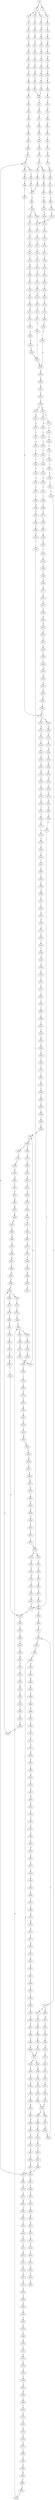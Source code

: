 strict digraph  {
	S0 -> S1 [ label = A ];
	S0 -> S2 [ label = C ];
	S1 -> S3 [ label = G ];
	S1 -> S4 [ label = T ];
	S1 -> S5 [ label = C ];
	S2 -> S6 [ label = G ];
	S3 -> S7 [ label = T ];
	S4 -> S8 [ label = T ];
	S5 -> S9 [ label = T ];
	S6 -> S10 [ label = T ];
	S7 -> S11 [ label = G ];
	S8 -> S12 [ label = G ];
	S9 -> S13 [ label = G ];
	S10 -> S14 [ label = C ];
	S11 -> S15 [ label = T ];
	S12 -> S16 [ label = A ];
	S13 -> S17 [ label = G ];
	S14 -> S18 [ label = G ];
	S15 -> S19 [ label = C ];
	S16 -> S20 [ label = A ];
	S17 -> S21 [ label = A ];
	S18 -> S22 [ label = A ];
	S19 -> S23 [ label = C ];
	S20 -> S24 [ label = C ];
	S21 -> S25 [ label = C ];
	S22 -> S26 [ label = C ];
	S23 -> S27 [ label = T ];
	S24 -> S28 [ label = C ];
	S25 -> S29 [ label = C ];
	S26 -> S30 [ label = G ];
	S27 -> S31 [ label = G ];
	S28 -> S32 [ label = C ];
	S29 -> S33 [ label = C ];
	S30 -> S34 [ label = C ];
	S31 -> S35 [ label = G ];
	S32 -> S36 [ label = G ];
	S33 -> S37 [ label = G ];
	S34 -> S38 [ label = G ];
	S35 -> S39 [ label = C ];
	S36 -> S40 [ label = T ];
	S37 -> S41 [ label = T ];
	S38 -> S42 [ label = C ];
	S39 -> S43 [ label = C ];
	S40 -> S44 [ label = C ];
	S41 -> S45 [ label = C ];
	S42 -> S46 [ label = C ];
	S43 -> S47 [ label = T ];
	S44 -> S48 [ label = T ];
	S45 -> S48 [ label = T ];
	S46 -> S49 [ label = T ];
	S47 -> S50 [ label = G ];
	S48 -> S51 [ label = C ];
	S49 -> S52 [ label = C ];
	S50 -> S53 [ label = G ];
	S51 -> S54 [ label = G ];
	S52 -> S55 [ label = G ];
	S53 -> S56 [ label = G ];
	S54 -> S57 [ label = G ];
	S55 -> S58 [ label = G ];
	S56 -> S59 [ label = T ];
	S57 -> S60 [ label = C ];
	S58 -> S61 [ label = G ];
	S59 -> S62 [ label = C ];
	S60 -> S63 [ label = A ];
	S61 -> S64 [ label = C ];
	S62 -> S65 [ label = C ];
	S63 -> S66 [ label = C ];
	S64 -> S67 [ label = T ];
	S65 -> S68 [ label = C ];
	S66 -> S69 [ label = C ];
	S67 -> S70 [ label = C ];
	S68 -> S71 [ label = G ];
	S69 -> S72 [ label = G ];
	S70 -> S73 [ label = A ];
	S71 -> S74 [ label = A ];
	S72 -> S75 [ label = A ];
	S73 -> S76 [ label = C ];
	S74 -> S77 [ label = G ];
	S74 -> S78 [ label = A ];
	S75 -> S79 [ label = G ];
	S75 -> S80 [ label = A ];
	S76 -> S81 [ label = G ];
	S77 -> S82 [ label = T ];
	S78 -> S83 [ label = G ];
	S79 -> S84 [ label = T ];
	S80 -> S85 [ label = T ];
	S81 -> S86 [ label = T ];
	S82 -> S87 [ label = C ];
	S83 -> S88 [ label = T ];
	S84 -> S89 [ label = C ];
	S85 -> S90 [ label = G ];
	S86 -> S91 [ label = C ];
	S87 -> S92 [ label = C ];
	S88 -> S93 [ label = C ];
	S89 -> S92 [ label = C ];
	S90 -> S94 [ label = T ];
	S91 -> S95 [ label = C ];
	S92 -> S96 [ label = A ];
	S93 -> S97 [ label = G ];
	S94 -> S98 [ label = A ];
	S95 -> S99 [ label = A ];
	S96 -> S100 [ label = G ];
	S97 -> S101 [ label = C ];
	S97 -> S102 [ label = A ];
	S98 -> S103 [ label = G ];
	S99 -> S104 [ label = G ];
	S100 -> S105 [ label = T ];
	S100 -> S106 [ label = C ];
	S101 -> S107 [ label = G ];
	S102 -> S108 [ label = G ];
	S103 -> S109 [ label = T ];
	S104 -> S110 [ label = C ];
	S105 -> S111 [ label = A ];
	S106 -> S112 [ label = T ];
	S107 -> S113 [ label = G ];
	S108 -> S114 [ label = G ];
	S109 -> S115 [ label = T ];
	S110 -> S112 [ label = T ];
	S111 -> S116 [ label = G ];
	S112 -> S117 [ label = T ];
	S113 -> S118 [ label = C ];
	S114 -> S119 [ label = T ];
	S115 -> S120 [ label = T ];
	S116 -> S121 [ label = G ];
	S117 -> S122 [ label = C ];
	S118 -> S123 [ label = T ];
	S119 -> S124 [ label = A ];
	S120 -> S125 [ label = C ];
	S121 -> S126 [ label = G ];
	S122 -> S127 [ label = A ];
	S123 -> S128 [ label = A ];
	S124 -> S129 [ label = T ];
	S125 -> S130 [ label = A ];
	S126 -> S131 [ label = T ];
	S127 -> S132 [ label = C ];
	S128 -> S133 [ label = T ];
	S129 -> S134 [ label = A ];
	S130 -> S135 [ label = C ];
	S131 -> S136 [ label = C ];
	S132 -> S137 [ label = G ];
	S133 -> S138 [ label = A ];
	S134 -> S139 [ label = A ];
	S135 -> S140 [ label = T ];
	S136 -> S141 [ label = A ];
	S137 -> S142 [ label = C ];
	S138 -> S143 [ label = G ];
	S139 -> S144 [ label = G ];
	S140 -> S145 [ label = C ];
	S141 -> S146 [ label = C ];
	S142 -> S147 [ label = C ];
	S143 -> S148 [ label = T ];
	S144 -> S149 [ label = T ];
	S145 -> S150 [ label = C ];
	S146 -> S151 [ label = T ];
	S147 -> S152 [ label = C ];
	S148 -> S153 [ label = A ];
	S149 -> S154 [ label = C ];
	S150 -> S155 [ label = T ];
	S151 -> S156 [ label = C ];
	S152 -> S157 [ label = T ];
	S153 -> S158 [ label = G ];
	S154 -> S159 [ label = G ];
	S155 -> S160 [ label = T ];
	S156 -> S161 [ label = G ];
	S157 -> S162 [ label = T ];
	S158 -> S163 [ label = C ];
	S159 -> S164 [ label = T ];
	S160 -> S165 [ label = T ];
	S161 -> S166 [ label = C ];
	S162 -> S167 [ label = C ];
	S163 -> S168 [ label = C ];
	S164 -> S169 [ label = G ];
	S165 -> S170 [ label = C ];
	S166 -> S171 [ label = T ];
	S167 -> S172 [ label = A ];
	S168 -> S173 [ label = G ];
	S169 -> S174 [ label = G ];
	S170 -> S175 [ label = A ];
	S171 -> S176 [ label = T ];
	S172 -> S177 [ label = T ];
	S173 -> S178 [ label = A ];
	S174 -> S179 [ label = T ];
	S175 -> S180 [ label = T ];
	S176 -> S181 [ label = C ];
	S177 -> S182 [ label = C ];
	S178 -> S183 [ label = A ];
	S179 -> S184 [ label = A ];
	S180 -> S185 [ label = C ];
	S181 -> S186 [ label = A ];
	S182 -> S187 [ label = C ];
	S183 -> S188 [ label = A ];
	S184 -> S189 [ label = C ];
	S185 -> S190 [ label = C ];
	S186 -> S191 [ label = T ];
	S187 -> S192 [ label = A ];
	S188 -> S193 [ label = C ];
	S189 -> S194 [ label = C ];
	S190 -> S192 [ label = A ];
	S191 -> S195 [ label = C ];
	S192 -> S196 [ label = G ];
	S193 -> S197 [ label = C ];
	S194 -> S198 [ label = G ];
	S195 -> S187 [ label = C ];
	S196 -> S199 [ label = A ];
	S197 -> S200 [ label = C ];
	S198 -> S201 [ label = G ];
	S199 -> S202 [ label = A ];
	S200 -> S203 [ label = C ];
	S201 -> S204 [ label = T ];
	S202 -> S205 [ label = C ];
	S203 -> S206 [ label = G ];
	S204 -> S207 [ label = G ];
	S205 -> S208 [ label = C ];
	S206 -> S209 [ label = A ];
	S207 -> S210 [ label = G ];
	S208 -> S211 [ label = A ];
	S208 -> S212 [ label = G ];
	S209 -> S213 [ label = C ];
	S210 -> S214 [ label = T ];
	S211 -> S215 [ label = G ];
	S211 -> S216 [ label = C ];
	S212 -> S217 [ label = G ];
	S213 -> S218 [ label = T ];
	S214 -> S219 [ label = T ];
	S215 -> S220 [ label = A ];
	S216 -> S221 [ label = C ];
	S217 -> S222 [ label = A ];
	S218 -> S223 [ label = A ];
	S219 -> S224 [ label = A ];
	S220 -> S225 [ label = C ];
	S221 -> S226 [ label = A ];
	S222 -> S227 [ label = C ];
	S223 -> S228 [ label = G ];
	S224 -> S229 [ label = G ];
	S225 -> S230 [ label = T ];
	S226 -> S231 [ label = C ];
	S227 -> S232 [ label = G ];
	S228 -> S233 [ label = A ];
	S229 -> S234 [ label = A ];
	S230 -> S235 [ label = C ];
	S231 -> S236 [ label = C ];
	S232 -> S237 [ label = C ];
	S233 -> S238 [ label = A ];
	S234 -> S239 [ label = A ];
	S235 -> S240 [ label = C ];
	S236 -> S241 [ label = C ];
	S237 -> S242 [ label = C ];
	S238 -> S243 [ label = T ];
	S239 -> S244 [ label = G ];
	S240 -> S245 [ label = C ];
	S241 -> S246 [ label = C ];
	S242 -> S247 [ label = C ];
	S243 -> S248 [ label = C ];
	S244 -> S249 [ label = G ];
	S245 -> S250 [ label = A ];
	S246 -> S251 [ label = T ];
	S247 -> S252 [ label = A ];
	S248 -> S253 [ label = G ];
	S249 -> S254 [ label = G ];
	S250 -> S255 [ label = T ];
	S251 -> S256 [ label = T ];
	S252 -> S257 [ label = T ];
	S253 -> S258 [ label = G ];
	S254 -> S259 [ label = G ];
	S255 -> S260 [ label = C ];
	S256 -> S261 [ label = C ];
	S257 -> S262 [ label = C ];
	S258 -> S263 [ label = G ];
	S259 -> S264 [ label = T ];
	S259 -> S265 [ label = G ];
	S260 -> S266 [ label = T ];
	S261 -> S267 [ label = C ];
	S261 -> S268 [ label = G ];
	S262 -> S269 [ label = G ];
	S263 -> S270 [ label = T ];
	S264 -> S271 [ label = C ];
	S265 -> S272 [ label = T ];
	S266 -> S273 [ label = G ];
	S267 -> S274 [ label = T ];
	S268 -> S275 [ label = A ];
	S269 -> S276 [ label = T ];
	S270 -> S277 [ label = A ];
	S271 -> S278 [ label = T ];
	S272 -> S279 [ label = C ];
	S273 -> S280 [ label = C ];
	S274 -> S281 [ label = G ];
	S275 -> S282 [ label = T ];
	S276 -> S283 [ label = C ];
	S277 -> S284 [ label = T ];
	S278 -> S285 [ label = C ];
	S279 -> S286 [ label = C ];
	S280 -> S287 [ label = C ];
	S281 -> S288 [ label = T ];
	S282 -> S289 [ label = C ];
	S283 -> S290 [ label = C ];
	S284 -> S291 [ label = C ];
	S285 -> S292 [ label = T ];
	S286 -> S293 [ label = G ];
	S287 -> S294 [ label = A ];
	S288 -> S295 [ label = C ];
	S289 -> S296 [ label = G ];
	S290 -> S297 [ label = T ];
	S291 -> S298 [ label = C ];
	S292 -> S299 [ label = C ];
	S293 -> S300 [ label = C ];
	S293 -> S301 [ label = T ];
	S294 -> S302 [ label = G ];
	S295 -> S303 [ label = C ];
	S296 -> S304 [ label = T ];
	S297 -> S305 [ label = C ];
	S298 -> S306 [ label = C ];
	S299 -> S307 [ label = G ];
	S300 -> S308 [ label = C ];
	S301 -> S309 [ label = C ];
	S302 -> S310 [ label = T ];
	S303 -> S311 [ label = T ];
	S304 -> S312 [ label = T ];
	S305 -> S313 [ label = T ];
	S306 -> S314 [ label = G ];
	S307 -> S315 [ label = T ];
	S308 -> S316 [ label = G ];
	S309 -> S317 [ label = G ];
	S310 -> S318 [ label = C ];
	S311 -> S319 [ label = A ];
	S311 -> S320 [ label = T ];
	S312 -> S321 [ label = T ];
	S313 -> S322 [ label = T ];
	S313 -> S323 [ label = G ];
	S314 -> S324 [ label = A ];
	S315 -> S325 [ label = G ];
	S316 -> S326 [ label = G ];
	S317 -> S327 [ label = G ];
	S318 -> S328 [ label = G ];
	S319 -> S329 [ label = C ];
	S320 -> S330 [ label = G ];
	S321 -> S331 [ label = G ];
	S322 -> S332 [ label = C ];
	S323 -> S333 [ label = T ];
	S324 -> S334 [ label = A ];
	S325 -> S335 [ label = G ];
	S326 -> S336 [ label = A ];
	S327 -> S337 [ label = A ];
	S328 -> S338 [ label = T ];
	S329 -> S339 [ label = T ];
	S330 -> S340 [ label = T ];
	S331 -> S341 [ label = T ];
	S332 -> S342 [ label = T ];
	S333 -> S343 [ label = C ];
	S334 -> S344 [ label = A ];
	S335 -> S345 [ label = T ];
	S336 -> S346 [ label = A ];
	S337 -> S347 [ label = A ];
	S338 -> S348 [ label = A ];
	S339 -> S349 [ label = A ];
	S340 -> S350 [ label = A ];
	S341 -> S351 [ label = A ];
	S342 -> S352 [ label = C ];
	S343 -> S353 [ label = G ];
	S344 -> S354 [ label = G ];
	S345 -> S184 [ label = A ];
	S346 -> S355 [ label = C ];
	S347 -> S356 [ label = C ];
	S348 -> S357 [ label = A ];
	S349 -> S358 [ label = C ];
	S350 -> S359 [ label = G ];
	S351 -> S360 [ label = G ];
	S352 -> S361 [ label = G ];
	S353 -> S362 [ label = T ];
	S354 -> S363 [ label = T ];
	S355 -> S364 [ label = T ];
	S356 -> S365 [ label = A ];
	S356 -> S366 [ label = T ];
	S357 -> S367 [ label = G ];
	S358 -> S368 [ label = C ];
	S359 -> S369 [ label = G ];
	S360 -> S370 [ label = G ];
	S361 -> S371 [ label = G ];
	S362 -> S372 [ label = G ];
	S363 -> S373 [ label = G ];
	S364 -> S374 [ label = G ];
	S365 -> S375 [ label = G ];
	S366 -> S376 [ label = A ];
	S367 -> S377 [ label = A ];
	S368 -> S378 [ label = A ];
	S369 -> S379 [ label = A ];
	S370 -> S379 [ label = A ];
	S371 -> S380 [ label = A ];
	S372 -> S381 [ label = G ];
	S373 -> S382 [ label = T ];
	S374 -> S383 [ label = C ];
	S375 -> S384 [ label = G ];
	S376 -> S385 [ label = C ];
	S377 -> S386 [ label = C ];
	S378 -> S387 [ label = G ];
	S379 -> S388 [ label = G ];
	S379 -> S389 [ label = A ];
	S380 -> S390 [ label = G ];
	S381 -> S179 [ label = T ];
	S382 -> S391 [ label = C ];
	S383 -> S392 [ label = A ];
	S384 -> S393 [ label = A ];
	S385 -> S394 [ label = A ];
	S386 -> S395 [ label = G ];
	S387 -> S396 [ label = G ];
	S388 -> S397 [ label = A ];
	S389 -> S398 [ label = A ];
	S390 -> S399 [ label = A ];
	S391 -> S400 [ label = G ];
	S392 -> S401 [ label = A ];
	S393 -> S402 [ label = A ];
	S394 -> S403 [ label = A ];
	S395 -> S404 [ label = G ];
	S396 -> S405 [ label = A ];
	S397 -> S406 [ label = G ];
	S398 -> S407 [ label = G ];
	S399 -> S408 [ label = G ];
	S400 -> S409 [ label = T ];
	S401 -> S410 [ label = C ];
	S402 -> S411 [ label = T ];
	S403 -> S412 [ label = C ];
	S404 -> S413 [ label = C ];
	S405 -> S414 [ label = G ];
	S406 -> S415 [ label = G ];
	S407 -> S416 [ label = G ];
	S408 -> S417 [ label = G ];
	S409 -> S418 [ label = C ];
	S410 -> S419 [ label = C ];
	S411 -> S420 [ label = A ];
	S412 -> S421 [ label = G ];
	S413 -> S422 [ label = T ];
	S414 -> S423 [ label = A ];
	S415 -> S424 [ label = T ];
	S416 -> S425 [ label = T ];
	S417 -> S424 [ label = T ];
	S418 -> S426 [ label = G ];
	S419 -> S427 [ label = A ];
	S420 -> S428 [ label = G ];
	S421 -> S429 [ label = A ];
	S422 -> S430 [ label = C ];
	S423 -> S431 [ label = G ];
	S424 -> S432 [ label = C ];
	S425 -> S433 [ label = C ];
	S426 -> S434 [ label = G ];
	S427 -> S435 [ label = G ];
	S428 -> S436 [ label = T ];
	S429 -> S437 [ label = A ];
	S430 -> S438 [ label = T ];
	S431 -> S439 [ label = T ];
	S432 -> S440 [ label = C ];
	S433 -> S441 [ label = C ];
	S434 -> S442 [ label = A ];
	S435 -> S443 [ label = A ];
	S436 -> S444 [ label = C ];
	S437 -> S445 [ label = A ];
	S438 -> S446 [ label = C ];
	S439 -> S447 [ label = C ];
	S440 -> S448 [ label = C ];
	S441 -> S449 [ label = C ];
	S442 -> S347 [ label = A ];
	S443 -> S450 [ label = A ];
	S444 -> S451 [ label = T ];
	S445 -> S452 [ label = A ];
	S446 -> S453 [ label = G ];
	S447 -> S454 [ label = A ];
	S448 -> S455 [ label = A ];
	S448 -> S456 [ label = G ];
	S449 -> S456 [ label = G ];
	S450 -> S457 [ label = C ];
	S451 -> S458 [ label = C ];
	S452 -> S459 [ label = C ];
	S453 -> S460 [ label = A ];
	S454 -> S461 [ label = G ];
	S455 -> S462 [ label = G ];
	S456 -> S463 [ label = G ];
	S456 -> S74 [ label = A ];
	S457 -> S464 [ label = A ];
	S458 -> S465 [ label = T ];
	S459 -> S466 [ label = A ];
	S460 -> S467 [ label = A ];
	S461 -> S468 [ label = G ];
	S462 -> S469 [ label = A ];
	S463 -> S470 [ label = A ];
	S464 -> S471 [ label = G ];
	S465 -> S472 [ label = C ];
	S466 -> S473 [ label = G ];
	S467 -> S474 [ label = G ];
	S468 -> S475 [ label = A ];
	S469 -> S476 [ label = G ];
	S470 -> S477 [ label = G ];
	S471 -> S478 [ label = C ];
	S472 -> S479 [ label = T ];
	S473 -> S480 [ label = A ];
	S474 -> S481 [ label = T ];
	S475 -> S482 [ label = C ];
	S476 -> S483 [ label = C ];
	S477 -> S484 [ label = G ];
	S478 -> S485 [ label = C ];
	S479 -> S486 [ label = G ];
	S480 -> S487 [ label = A ];
	S481 -> S488 [ label = C ];
	S482 -> S489 [ label = C ];
	S483 -> S490 [ label = C ];
	S484 -> S491 [ label = C ];
	S485 -> S492 [ label = G ];
	S486 -> S493 [ label = A ];
	S487 -> S494 [ label = G ];
	S488 -> S97 [ label = G ];
	S489 -> S495 [ label = A ];
	S490 -> S496 [ label = A ];
	S491 -> S497 [ label = G ];
	S492 -> S498 [ label = T ];
	S493 -> S499 [ label = G ];
	S494 -> S500 [ label = G ];
	S495 -> S501 [ label = G ];
	S496 -> S502 [ label = C ];
	S497 -> S503 [ label = T ];
	S498 -> S504 [ label = C ];
	S499 -> S505 [ label = T ];
	S500 -> S506 [ label = G ];
	S501 -> S507 [ label = T ];
	S502 -> S508 [ label = G ];
	S503 -> S509 [ label = G ];
	S504 -> S510 [ label = C ];
	S505 -> S511 [ label = A ];
	S506 -> S259 [ label = G ];
	S507 -> S512 [ label = C ];
	S508 -> S513 [ label = G ];
	S509 -> S514 [ label = G ];
	S510 -> S515 [ label = T ];
	S512 -> S516 [ label = T ];
	S513 -> S517 [ label = T ];
	S514 -> S518 [ label = T ];
	S515 -> S519 [ label = C ];
	S516 -> S520 [ label = C ];
	S517 -> S521 [ label = T ];
	S518 -> S522 [ label = A ];
	S519 -> S313 [ label = T ];
	S520 -> S523 [ label = T ];
	S521 -> S524 [ label = A ];
	S522 -> S525 [ label = T ];
	S523 -> S526 [ label = G ];
	S524 -> S527 [ label = C ];
	S525 -> S528 [ label = G ];
	S526 -> S529 [ label = T ];
	S527 -> S530 [ label = T ];
	S528 -> S531 [ label = A ];
	S529 -> S532 [ label = A ];
	S530 -> S533 [ label = G ];
	S531 -> S534 [ label = G ];
	S533 -> S535 [ label = C ];
	S534 -> S536 [ label = C ];
	S535 -> S537 [ label = A ];
	S536 -> S538 [ label = G ];
	S537 -> S539 [ label = G ];
	S538 -> S540 [ label = G ];
	S539 -> S541 [ label = A ];
	S540 -> S542 [ label = T ];
	S541 -> S543 [ label = C ];
	S542 -> S544 [ label = C ];
	S543 -> S545 [ label = G ];
	S544 -> S546 [ label = G ];
	S545 -> S547 [ label = G ];
	S546 -> S548 [ label = C ];
	S547 -> S549 [ label = A ];
	S548 -> S550 [ label = A ];
	S549 -> S551 [ label = C ];
	S550 -> S552 [ label = C ];
	S551 -> S553 [ label = A ];
	S552 -> S554 [ label = G ];
	S553 -> S555 [ label = C ];
	S554 -> S556 [ label = C ];
	S555 -> S557 [ label = A ];
	S556 -> S558 [ label = G ];
	S557 -> S559 [ label = C ];
	S558 -> S560 [ label = C ];
	S559 -> S561 [ label = C ];
	S560 -> S562 [ label = G ];
	S561 -> S563 [ label = T ];
	S562 -> S564 [ label = G ];
	S563 -> S565 [ label = C ];
	S564 -> S566 [ label = C ];
	S565 -> S567 [ label = T ];
	S566 -> S568 [ label = T ];
	S567 -> S569 [ label = A ];
	S568 -> S570 [ label = G ];
	S569 -> S571 [ label = G ];
	S570 -> S572 [ label = G ];
	S571 -> S573 [ label = A ];
	S572 -> S574 [ label = A ];
	S573 -> S575 [ label = A ];
	S574 -> S576 [ label = A ];
	S575 -> S577 [ label = C ];
	S576 -> S578 [ label = T ];
	S577 -> S579 [ label = G ];
	S578 -> S580 [ label = G ];
	S579 -> S581 [ label = A ];
	S580 -> S582 [ label = G ];
	S581 -> S583 [ label = G ];
	S582 -> S584 [ label = G ];
	S583 -> S585 [ label = G ];
	S584 -> S586 [ label = G ];
	S585 -> S587 [ label = T ];
	S586 -> S588 [ label = T ];
	S587 -> S589 [ label = G ];
	S588 -> S590 [ label = C ];
	S589 -> S591 [ label = T ];
	S590 -> S592 [ label = C ];
	S591 -> S593 [ label = C ];
	S592 -> S293 [ label = G ];
	S593 -> S594 [ label = C ];
	S594 -> S595 [ label = C ];
	S595 -> S596 [ label = T ];
	S596 -> S597 [ label = G ];
	S597 -> S598 [ label = T ];
	S598 -> S599 [ label = C ];
	S599 -> S600 [ label = C ];
	S600 -> S311 [ label = T ];
}
